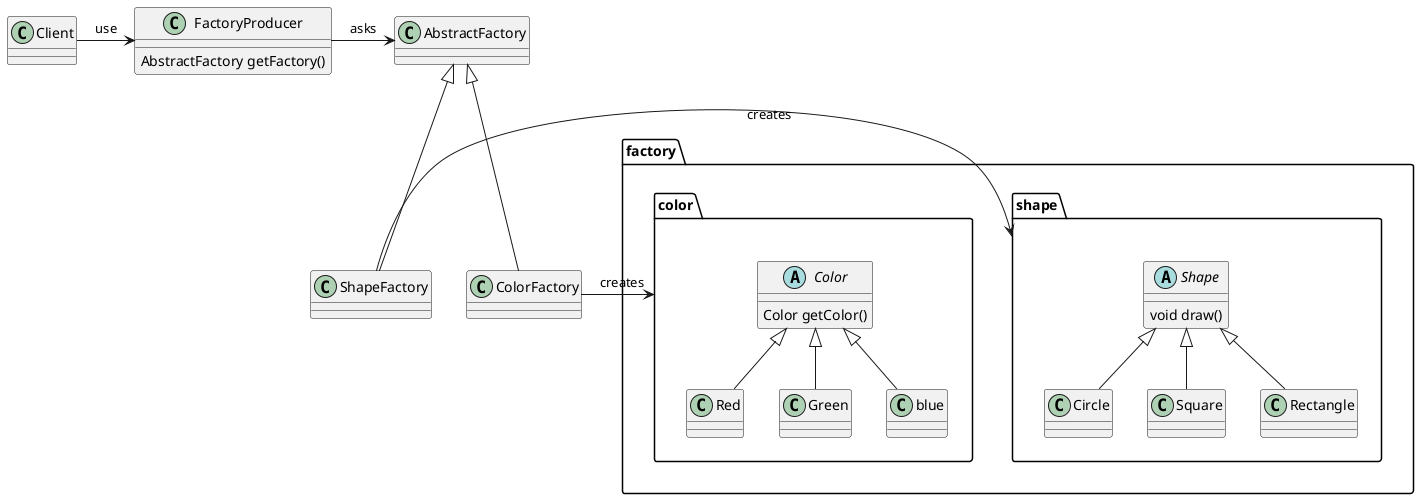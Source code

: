 @startuml

abstract class factory.shape.Shape{
  void draw()
}

factory.shape.Shape <|-- factory.shape.Circle
factory.shape.Shape <|-- factory.shape.Square
factory.shape.Shape <|-- factory.shape.Rectangle
ShapeFactory -> factory.shape : creates

abstract class factory.color.Color{
  Color getColor()
}

factory.color.Color <|-- factory.color.Red
factory.color.Color <|-- factory.color.Green
factory.color.Color <|-- factory.color.blue
ColorFactory -> factory.color : creates

AbstractFactory <|-- ShapeFactory
AbstractFactory <|-- ColorFactory

FactoryProducer -> AbstractFactory : asks
class FactoryProducer{
  AbstractFactory getFactory()
}

Client -> FactoryProducer : use
@enduml